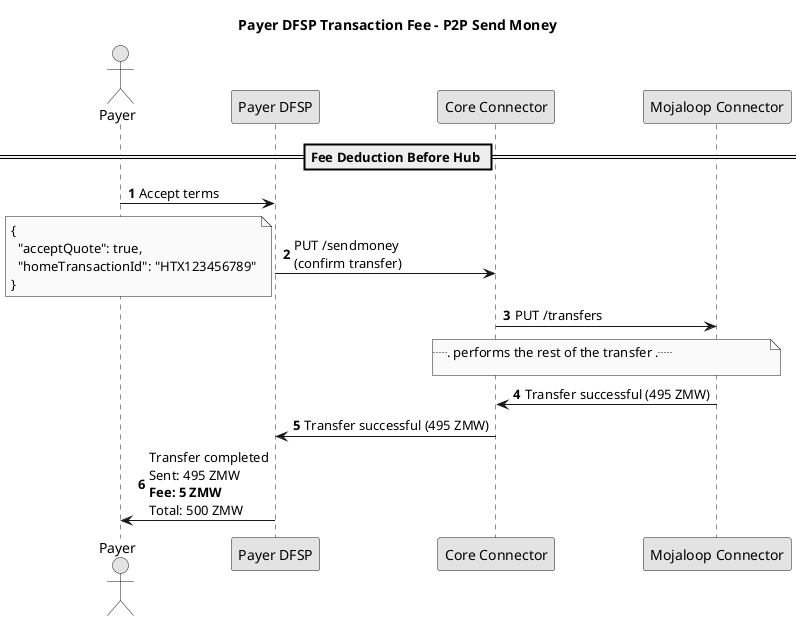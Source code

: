 @startuml PayerDFSP_P2P_Fees - transfer
title Payer DFSP Transaction Fee - P2P Send Money
skinparam monochrome true
autonumber

actor "Payer" as Payer
participant "Payer DFSP" as PayerFSP
participant "Core Connector" as CC
participant "Mojaloop Connector" as MC

== Fee Deduction Before Hub ==

Payer -> PayerFSP: Accept terms

PayerFSP -> CC: PUT /sendmoney\n(confirm transfer)
note left
{
  "acceptQuote": true,
  "homeTransactionId": "HTX123456789"
}
end note

CC -> MC: PUT /transfers

note over MC, CC: ... performs the rest of the transfer ...

MC -> CC: Transfer successful (495 ZMW)
CC -> PayerFSP: Transfer successful (495 ZMW)
PayerFSP -> Payer: Transfer completed\nSent: 495 ZMW\n**Fee: 5 ZMW**\nTotal: 500 ZMW

@enduml
